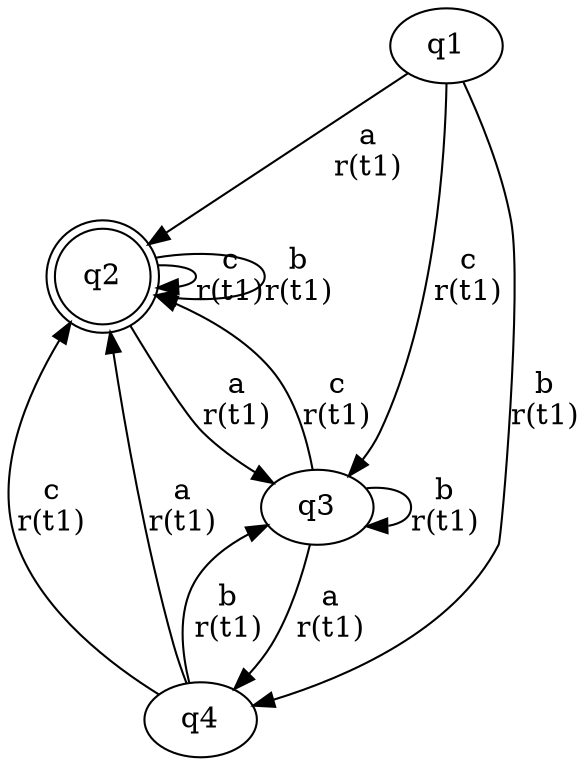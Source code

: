 digraph "tests_1/test27/solution501/solution" {
	q1[label=q1]
	q2[label=q2 shape=doublecircle]
	q3[label=q3]
	q4[label=q4]
	q1 -> q2[label="a\nr(t1)\n"]
	q2 -> q3[label="a\nr(t1)\n"]
	q3 -> q2[label="c\nr(t1)\n"]
	q3 -> q4[label="a\nr(t1)\n"]
	q4 -> q2[label="c\nr(t1)\n"]
	q4 -> q3[label="b\nr(t1)\n"]
	q4 -> q2[label="a\nr(t1)\n"]
	q3 -> q3[label="b\nr(t1)\n"]
	q2 -> q2[label="c\nr(t1)\n"]
	q2 -> q2[label="b\nr(t1)\n"]
	q1 -> q3[label="c\nr(t1)\n"]
	q1 -> q4[label="b\nr(t1)\n"]
}
